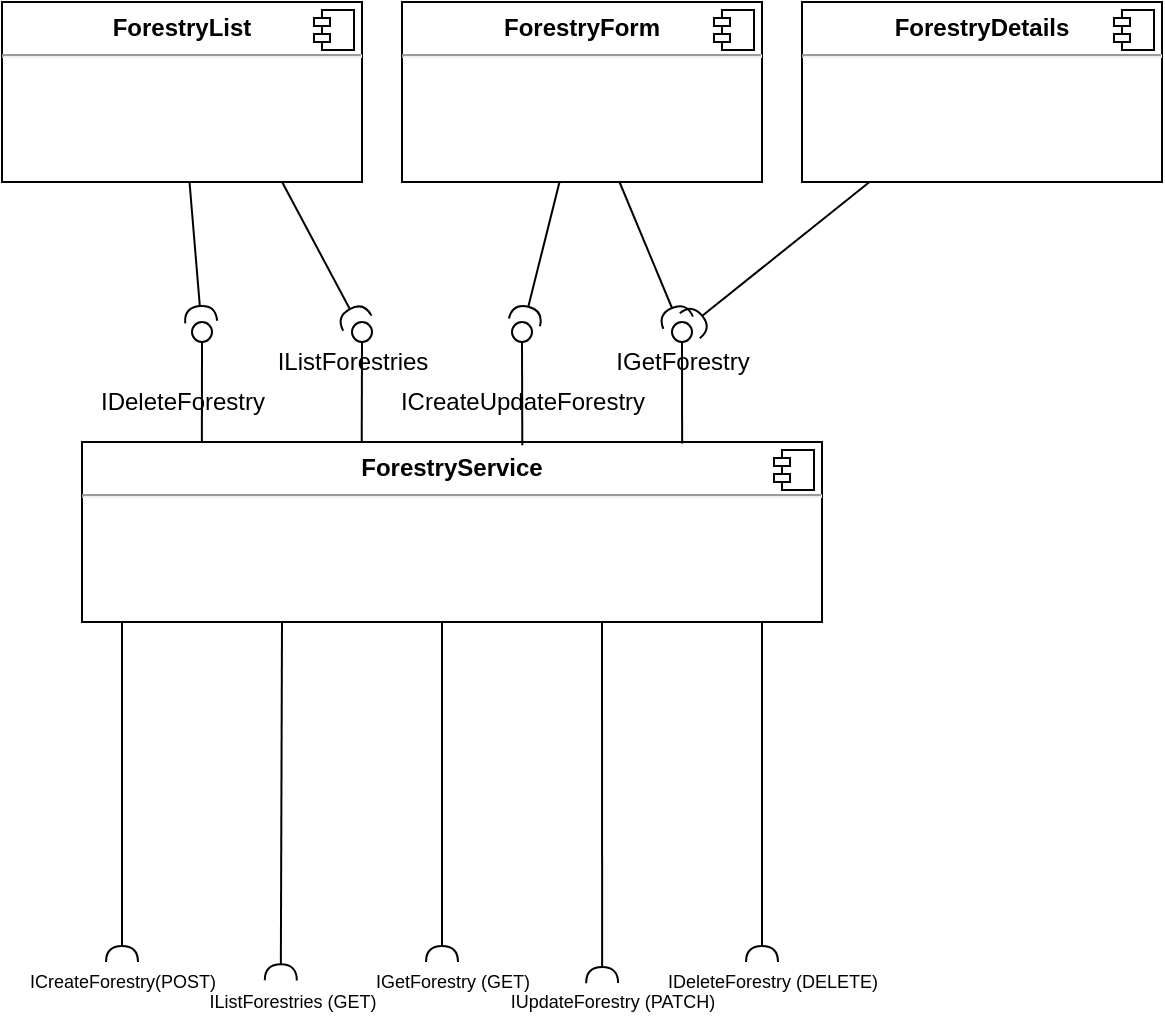 <mxfile version="15.5.9" type="google"><diagram id="coKyMKHYJahLoeB76brL" name="Page-1"><mxGraphModel dx="1069" dy="576" grid="1" gridSize="10" guides="1" tooltips="1" connect="1" arrows="1" fold="1" page="1" pageScale="1" pageWidth="827" pageHeight="1169" math="0" shadow="0"><root><mxCell id="0"/><mxCell id="1" parent="0"/><mxCell id="Sf2jfkzIaQSxqPAxFzpM-1" value="&lt;p style=&quot;margin: 0px ; margin-top: 6px ; text-align: center&quot;&gt;&lt;b&gt;ForestryService&lt;/b&gt;&lt;/p&gt;&lt;hr&gt;&lt;p style=&quot;margin: 0px ; margin-left: 8px&quot;&gt;&lt;br&gt;&lt;/p&gt;" style="align=left;overflow=fill;html=1;dropTarget=0;" vertex="1" parent="1"><mxGeometry x="140" y="260" width="370" height="90" as="geometry"/></mxCell><mxCell id="Sf2jfkzIaQSxqPAxFzpM-2" value="" style="shape=component;jettyWidth=8;jettyHeight=4;" vertex="1" parent="Sf2jfkzIaQSxqPAxFzpM-1"><mxGeometry x="1" width="20" height="20" relative="1" as="geometry"><mxPoint x="-24" y="4" as="offset"/></mxGeometry></mxCell><mxCell id="MWUDND479aplqq264DKg-2" value="" style="rounded=0;orthogonalLoop=1;jettySize=auto;html=1;endArrow=halfCircle;endFill=0;endSize=6;strokeWidth=1;sketch=0;" edge="1" parent="1"><mxGeometry relative="1" as="geometry"><mxPoint x="160" y="350" as="sourcePoint"/><mxPoint x="160" y="520" as="targetPoint"/></mxGeometry></mxCell><mxCell id="Sf2jfkzIaQSxqPAxFzpM-3" value="&lt;p style=&quot;margin: 0px ; margin-top: 6px ; text-align: center&quot;&gt;&lt;b&gt;ForestryList&lt;/b&gt;&lt;/p&gt;&lt;hr&gt;&lt;p style=&quot;margin: 0px ; margin-left: 8px&quot;&gt;&lt;br&gt;&lt;/p&gt;" style="align=left;overflow=fill;html=1;dropTarget=0;" vertex="1" parent="1"><mxGeometry x="100" y="40" width="180" height="90" as="geometry"/></mxCell><mxCell id="Sf2jfkzIaQSxqPAxFzpM-4" value="" style="shape=component;jettyWidth=8;jettyHeight=4;" vertex="1" parent="Sf2jfkzIaQSxqPAxFzpM-3"><mxGeometry x="1" width="20" height="20" relative="1" as="geometry"><mxPoint x="-24" y="4" as="offset"/></mxGeometry></mxCell><mxCell id="MWUDND479aplqq264DKg-4" value="" style="rounded=0;orthogonalLoop=1;jettySize=auto;html=1;endArrow=halfCircle;endFill=0;endSize=6;strokeWidth=1;sketch=0;entryX=0.444;entryY=-0.041;entryDx=0;entryDy=0;entryPerimeter=0;" edge="1" parent="1" target="MWUDND479aplqq264DKg-9"><mxGeometry relative="1" as="geometry"><mxPoint x="240" y="350" as="sourcePoint"/><mxPoint x="240" y="520" as="targetPoint"/></mxGeometry></mxCell><mxCell id="Sf2jfkzIaQSxqPAxFzpM-5" value="&lt;p style=&quot;margin: 0px ; margin-top: 6px ; text-align: center&quot;&gt;&lt;b&gt;ForestryForm&lt;/b&gt;&lt;/p&gt;&lt;hr&gt;&lt;p style=&quot;margin: 0px ; margin-left: 8px&quot;&gt;&lt;br&gt;&lt;/p&gt;" style="align=left;overflow=fill;html=1;dropTarget=0;" vertex="1" parent="1"><mxGeometry x="300" y="40" width="180" height="90" as="geometry"/></mxCell><mxCell id="Sf2jfkzIaQSxqPAxFzpM-6" value="" style="shape=component;jettyWidth=8;jettyHeight=4;" vertex="1" parent="Sf2jfkzIaQSxqPAxFzpM-5"><mxGeometry x="1" width="20" height="20" relative="1" as="geometry"><mxPoint x="-24" y="4" as="offset"/></mxGeometry></mxCell><mxCell id="MWUDND479aplqq264DKg-5" value="" style="rounded=0;orthogonalLoop=1;jettySize=auto;html=1;endArrow=halfCircle;endFill=0;endSize=6;strokeWidth=1;sketch=0;" edge="1" parent="1"><mxGeometry relative="1" as="geometry"><mxPoint x="320" y="350" as="sourcePoint"/><mxPoint x="320" y="520" as="targetPoint"/></mxGeometry></mxCell><mxCell id="MWUDND479aplqq264DKg-6" value="" style="rounded=0;orthogonalLoop=1;jettySize=auto;html=1;endArrow=halfCircle;endFill=0;endSize=6;strokeWidth=1;sketch=0;entryX=0.459;entryY=0.028;entryDx=0;entryDy=0;entryPerimeter=0;" edge="1" parent="1" target="MWUDND479aplqq264DKg-11"><mxGeometry relative="1" as="geometry"><mxPoint x="400" y="350" as="sourcePoint"/><mxPoint x="400" y="520" as="targetPoint"/></mxGeometry></mxCell><mxCell id="MWUDND479aplqq264DKg-7" value="" style="rounded=0;orthogonalLoop=1;jettySize=auto;html=1;endArrow=halfCircle;endFill=0;endSize=6;strokeWidth=1;sketch=0;" edge="1" parent="1"><mxGeometry relative="1" as="geometry"><mxPoint x="480" y="350" as="sourcePoint"/><mxPoint x="480" y="520" as="targetPoint"/></mxGeometry></mxCell><mxCell id="MWUDND479aplqq264DKg-8" value="ICreateForestry(POST)" style="text;html=1;align=center;verticalAlign=middle;resizable=0;points=[];autosize=1;strokeColor=none;fillColor=none;fontSize=9;" vertex="1" parent="1"><mxGeometry x="105" y="520" width="110" height="20" as="geometry"/></mxCell><mxCell id="MWUDND479aplqq264DKg-9" value="IListForestries (GET)" style="text;html=1;align=center;verticalAlign=middle;resizable=0;points=[];autosize=1;strokeColor=none;fillColor=none;fontSize=9;" vertex="1" parent="1"><mxGeometry x="195" y="530" width="100" height="20" as="geometry"/></mxCell><mxCell id="MWUDND479aplqq264DKg-10" value="IGetForestry (GET)" style="text;html=1;align=center;verticalAlign=middle;resizable=0;points=[];autosize=1;strokeColor=none;fillColor=none;fontSize=9;" vertex="1" parent="1"><mxGeometry x="275" y="520" width="100" height="20" as="geometry"/></mxCell><mxCell id="MWUDND479aplqq264DKg-11" value="IUpdateForestry (PATCH)" style="text;html=1;align=center;verticalAlign=middle;resizable=0;points=[];autosize=1;strokeColor=none;fillColor=none;fontSize=9;" vertex="1" parent="1"><mxGeometry x="345" y="530" width="120" height="20" as="geometry"/></mxCell><mxCell id="MWUDND479aplqq264DKg-12" value="IDeleteForestry (DELETE)" style="text;html=1;align=center;verticalAlign=middle;resizable=0;points=[];autosize=1;strokeColor=none;fillColor=none;fontSize=9;" vertex="1" parent="1"><mxGeometry x="420" y="520" width="130" height="20" as="geometry"/></mxCell><mxCell id="Sf2jfkzIaQSxqPAxFzpM-7" value="&lt;p style=&quot;margin: 0px ; margin-top: 6px ; text-align: center&quot;&gt;&lt;b&gt;ForestryDetails&lt;/b&gt;&lt;/p&gt;&lt;hr&gt;&lt;p style=&quot;margin: 0px ; margin-left: 8px&quot;&gt;&lt;br&gt;&lt;/p&gt;" style="align=left;overflow=fill;html=1;dropTarget=0;" vertex="1" parent="1"><mxGeometry x="500" y="40" width="180" height="90" as="geometry"/></mxCell><mxCell id="Sf2jfkzIaQSxqPAxFzpM-8" value="" style="shape=component;jettyWidth=8;jettyHeight=4;" vertex="1" parent="Sf2jfkzIaQSxqPAxFzpM-7"><mxGeometry x="1" width="20" height="20" relative="1" as="geometry"><mxPoint x="-24" y="4" as="offset"/></mxGeometry></mxCell><mxCell id="Sf2jfkzIaQSxqPAxFzpM-19" value="" style="rounded=0;orthogonalLoop=1;jettySize=auto;html=1;endArrow=none;endFill=0;sketch=0;sourcePerimeterSpacing=0;targetPerimeterSpacing=0;exitX=0.811;exitY=0.008;exitDx=0;exitDy=0;exitPerimeter=0;" edge="1" target="Sf2jfkzIaQSxqPAxFzpM-21" parent="1" source="Sf2jfkzIaQSxqPAxFzpM-1"><mxGeometry relative="1" as="geometry"><mxPoint x="520" y="225" as="sourcePoint"/></mxGeometry></mxCell><mxCell id="Sf2jfkzIaQSxqPAxFzpM-21" value="" style="ellipse;whiteSpace=wrap;html=1;align=center;aspect=fixed;resizable=0;points=[];outlineConnect=0;sketch=0;" vertex="1" parent="1"><mxGeometry x="435" y="200" width="10" height="10" as="geometry"/></mxCell><mxCell id="Sf2jfkzIaQSxqPAxFzpM-27" value="IGetForestry" style="text;html=1;align=center;verticalAlign=middle;resizable=0;points=[];autosize=1;strokeColor=none;fillColor=none;" vertex="1" parent="1"><mxGeometry x="400" y="210" width="80" height="20" as="geometry"/></mxCell><mxCell id="Sf2jfkzIaQSxqPAxFzpM-28" value="" style="rounded=0;orthogonalLoop=1;jettySize=auto;html=1;endArrow=none;endFill=0;sketch=0;sourcePerimeterSpacing=0;targetPerimeterSpacing=0;exitX=0.378;exitY=0.003;exitDx=0;exitDy=0;exitPerimeter=0;" edge="1" target="Sf2jfkzIaQSxqPAxFzpM-30" parent="1" source="Sf2jfkzIaQSxqPAxFzpM-1"><mxGeometry relative="1" as="geometry"><mxPoint x="240" y="260" as="sourcePoint"/></mxGeometry></mxCell><mxCell id="Sf2jfkzIaQSxqPAxFzpM-30" value="" style="ellipse;whiteSpace=wrap;html=1;align=center;aspect=fixed;resizable=0;points=[];outlineConnect=0;sketch=0;" vertex="1" parent="1"><mxGeometry x="275" y="200" width="10" height="10" as="geometry"/></mxCell><mxCell id="Sf2jfkzIaQSxqPAxFzpM-33" value="" style="rounded=0;orthogonalLoop=1;jettySize=auto;html=1;endArrow=none;endFill=0;sketch=0;sourcePerimeterSpacing=0;targetPerimeterSpacing=0;exitX=0.595;exitY=0.018;exitDx=0;exitDy=0;exitPerimeter=0;" edge="1" target="Sf2jfkzIaQSxqPAxFzpM-35" parent="1" source="Sf2jfkzIaQSxqPAxFzpM-1"><mxGeometry relative="1" as="geometry"><mxPoint x="360" y="260" as="sourcePoint"/></mxGeometry></mxCell><mxCell id="Sf2jfkzIaQSxqPAxFzpM-35" value="" style="ellipse;whiteSpace=wrap;html=1;align=center;aspect=fixed;resizable=0;points=[];outlineConnect=0;sketch=0;" vertex="1" parent="1"><mxGeometry x="355" y="200" width="10" height="10" as="geometry"/></mxCell><mxCell id="Sf2jfkzIaQSxqPAxFzpM-36" value="ICreateUpdateForestry" style="text;html=1;align=center;verticalAlign=middle;resizable=0;points=[];autosize=1;strokeColor=none;fillColor=none;" vertex="1" parent="1"><mxGeometry x="290" y="230" width="140" height="20" as="geometry"/></mxCell><mxCell id="Sf2jfkzIaQSxqPAxFzpM-37" value="IListForestries" style="text;html=1;align=center;verticalAlign=middle;resizable=0;points=[];autosize=1;strokeColor=none;fillColor=none;" vertex="1" parent="1"><mxGeometry x="230" y="210" width="90" height="20" as="geometry"/></mxCell><mxCell id="Sf2jfkzIaQSxqPAxFzpM-42" value="" style="rounded=0;orthogonalLoop=1;jettySize=auto;html=1;endArrow=halfCircle;endFill=0;endSize=6;strokeWidth=1;sketch=0;exitX=0.778;exitY=1;exitDx=0;exitDy=0;exitPerimeter=0;" edge="1" target="Sf2jfkzIaQSxqPAxFzpM-30" parent="1" source="Sf2jfkzIaQSxqPAxFzpM-3"><mxGeometry relative="1" as="geometry"><mxPoint x="100" y="215" as="sourcePoint"/><mxPoint x="80" y="215" as="targetPoint"/></mxGeometry></mxCell><mxCell id="Sf2jfkzIaQSxqPAxFzpM-44" value="" style="rounded=0;orthogonalLoop=1;jettySize=auto;html=1;endArrow=none;endFill=0;sketch=0;sourcePerimeterSpacing=0;targetPerimeterSpacing=0;exitX=0.162;exitY=-0.003;exitDx=0;exitDy=0;exitPerimeter=0;" edge="1" target="Sf2jfkzIaQSxqPAxFzpM-46" parent="1" source="Sf2jfkzIaQSxqPAxFzpM-1"><mxGeometry relative="1" as="geometry"><mxPoint x="110" y="215" as="sourcePoint"/></mxGeometry></mxCell><mxCell id="Sf2jfkzIaQSxqPAxFzpM-46" value="" style="ellipse;whiteSpace=wrap;html=1;align=center;aspect=fixed;resizable=0;points=[];outlineConnect=0;sketch=0;" vertex="1" parent="1"><mxGeometry x="195" y="200" width="10" height="10" as="geometry"/></mxCell><mxCell id="Sf2jfkzIaQSxqPAxFzpM-48" value="IDeleteForestry" style="text;html=1;align=center;verticalAlign=middle;resizable=0;points=[];autosize=1;strokeColor=none;fillColor=none;" vertex="1" parent="1"><mxGeometry x="140" y="230" width="100" height="20" as="geometry"/></mxCell><mxCell id="Sf2jfkzIaQSxqPAxFzpM-49" value="" style="rounded=0;orthogonalLoop=1;jettySize=auto;html=1;endArrow=halfCircle;endFill=0;endSize=6;strokeWidth=1;sketch=0;" edge="1" parent="1" source="Sf2jfkzIaQSxqPAxFzpM-3" target="Sf2jfkzIaQSxqPAxFzpM-46"><mxGeometry relative="1" as="geometry"><mxPoint x="200" y="140" as="sourcePoint"/><mxPoint x="286.154" y="211.805" as="targetPoint"/></mxGeometry></mxCell><mxCell id="Sf2jfkzIaQSxqPAxFzpM-50" value="" style="rounded=0;orthogonalLoop=1;jettySize=auto;html=1;endArrow=halfCircle;endFill=0;endSize=6;strokeWidth=1;sketch=0;" edge="1" parent="1" source="Sf2jfkzIaQSxqPAxFzpM-5" target="Sf2jfkzIaQSxqPAxFzpM-35"><mxGeometry relative="1" as="geometry"><mxPoint x="250.04" y="140" as="sourcePoint"/><mxPoint x="287.666" y="210.578" as="targetPoint"/></mxGeometry></mxCell><mxCell id="Sf2jfkzIaQSxqPAxFzpM-51" value="" style="rounded=0;orthogonalLoop=1;jettySize=auto;html=1;endArrow=halfCircle;endFill=0;endSize=6;strokeWidth=1;sketch=0;" edge="1" parent="1" source="Sf2jfkzIaQSxqPAxFzpM-7" target="Sf2jfkzIaQSxqPAxFzpM-21"><mxGeometry relative="1" as="geometry"><mxPoint x="260.04" y="150" as="sourcePoint"/><mxPoint x="297.666" y="220.578" as="targetPoint"/></mxGeometry></mxCell><mxCell id="Sf2jfkzIaQSxqPAxFzpM-52" value="" style="rounded=0;orthogonalLoop=1;jettySize=auto;html=1;endArrow=halfCircle;endFill=0;endSize=6;strokeWidth=1;sketch=0;" edge="1" parent="1" source="Sf2jfkzIaQSxqPAxFzpM-5" target="Sf2jfkzIaQSxqPAxFzpM-21"><mxGeometry relative="1" as="geometry"><mxPoint x="388.745" y="140" as="sourcePoint"/><mxPoint x="371.2" y="210.146" as="targetPoint"/></mxGeometry></mxCell></root></mxGraphModel></diagram></mxfile>
